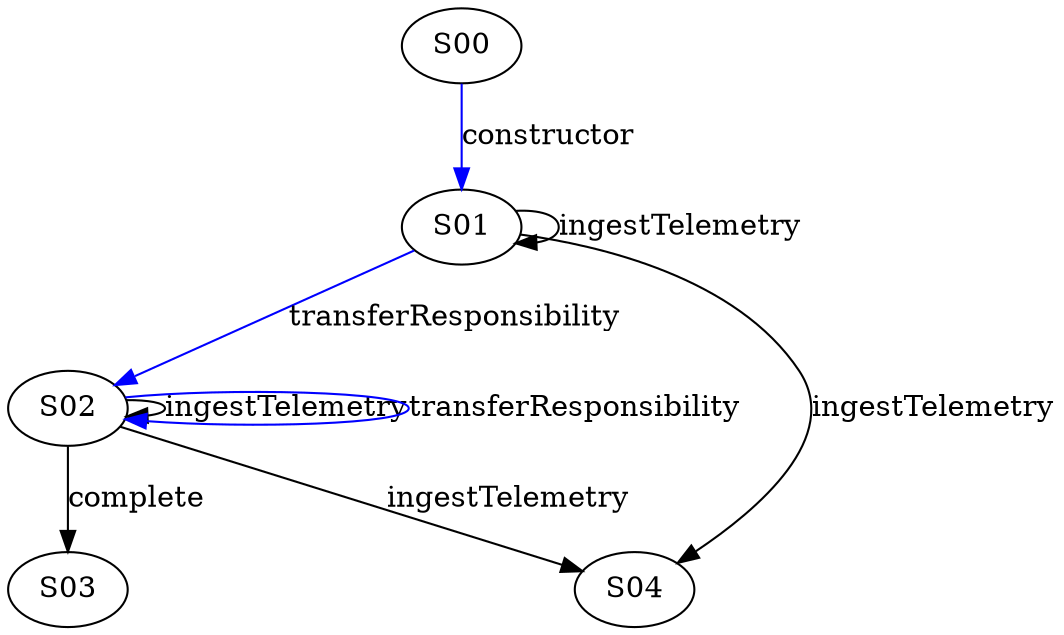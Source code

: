 digraph {

S01->S02 [label="transferResponsibility", style="", color="blue"]
S00->S01 [label="constructor", style="", color="blue"]
S02->S02 [label="ingestTelemetry", style="", color="black"]
S02->S04 [label="ingestTelemetry", style="", color="black"]
S02->S03 [label="complete", style="", color="black"]
S02->S02 [label="transferResponsibility", style="", color="blue"]
S01->S01 [label="ingestTelemetry", style="", color="black"]
S01->S04 [label="ingestTelemetry", style="", color="black"]
}